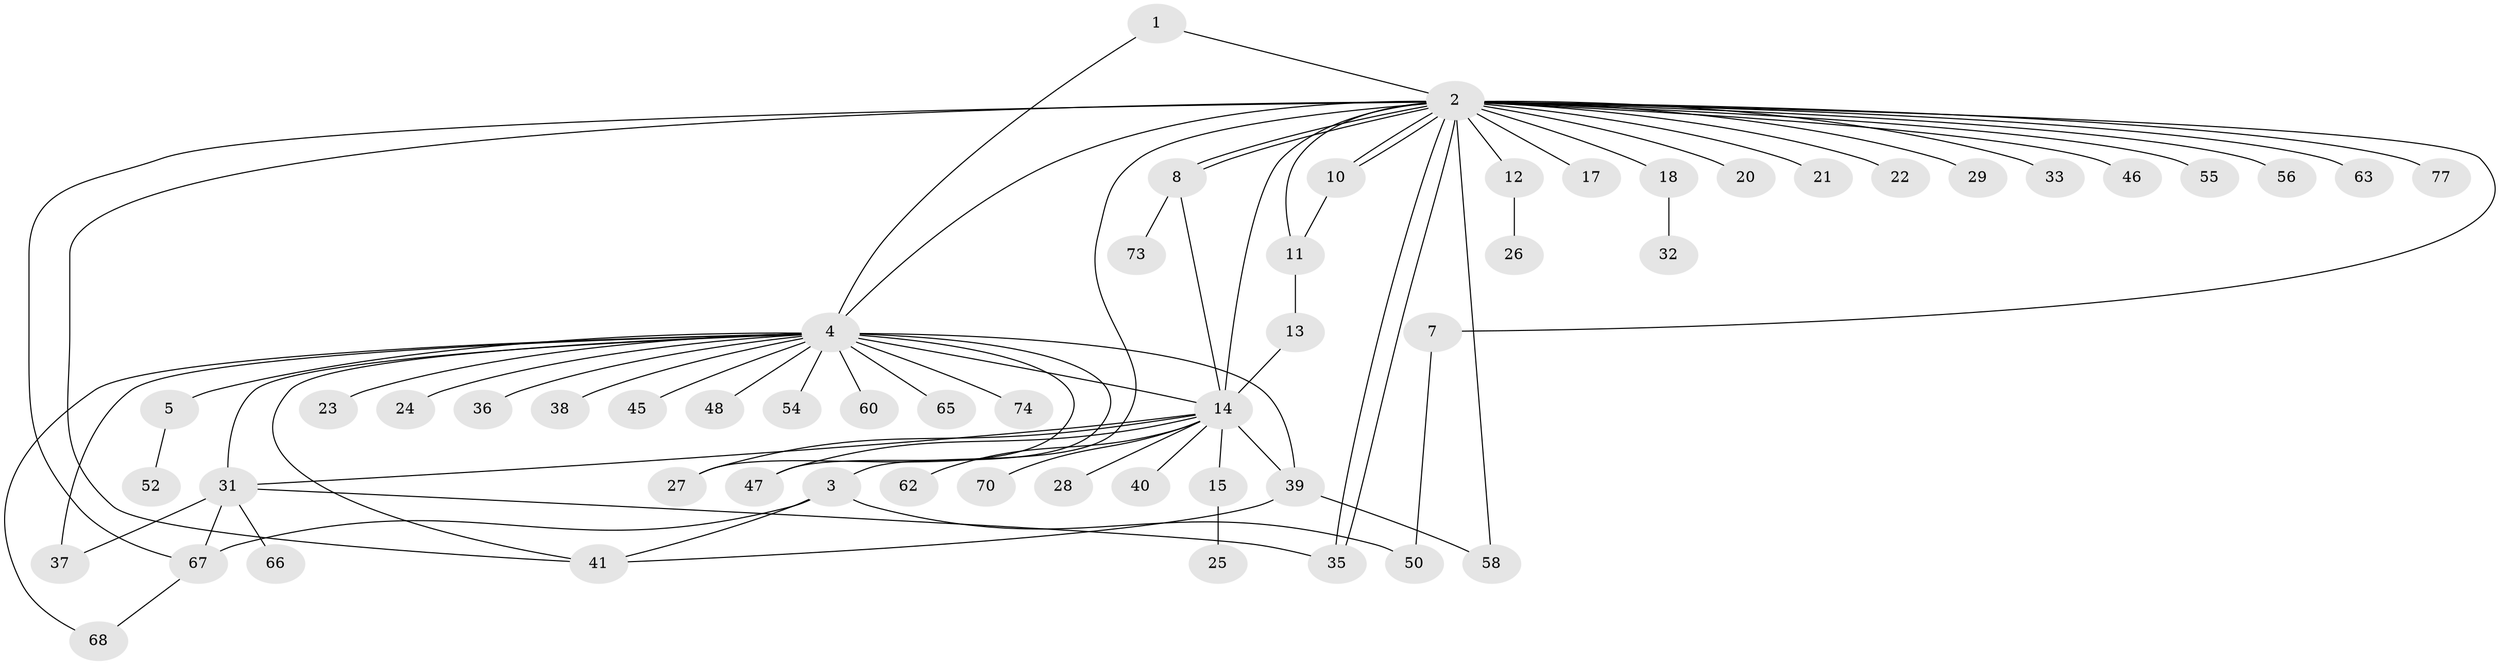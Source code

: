 // Generated by graph-tools (version 1.1) at 2025/23/03/03/25 07:23:49]
// undirected, 56 vertices, 77 edges
graph export_dot {
graph [start="1"]
  node [color=gray90,style=filled];
  1 [super="+9"];
  2 [super="+6"];
  3 [super="+16"];
  4 [super="+19"];
  5;
  7 [super="+49"];
  8 [super="+53"];
  10 [super="+69"];
  11 [super="+61"];
  12;
  13;
  14 [super="+30"];
  15;
  17;
  18 [super="+44"];
  20;
  21;
  22;
  23;
  24;
  25;
  26 [super="+51"];
  27 [super="+43"];
  28;
  29;
  31 [super="+42"];
  32;
  33 [super="+34"];
  35 [super="+57"];
  36;
  37;
  38;
  39 [super="+59"];
  40 [super="+76"];
  41 [super="+64"];
  45;
  46 [super="+71"];
  47;
  48;
  50 [super="+75"];
  52;
  54;
  55;
  56;
  58;
  60;
  62;
  63;
  65;
  66;
  67 [super="+72"];
  68;
  70;
  73;
  74;
  77;
  1 -- 2;
  1 -- 4;
  2 -- 3;
  2 -- 4 [weight=2];
  2 -- 7;
  2 -- 8;
  2 -- 8;
  2 -- 10;
  2 -- 10;
  2 -- 12;
  2 -- 14;
  2 -- 17;
  2 -- 20;
  2 -- 21;
  2 -- 29;
  2 -- 33;
  2 -- 35;
  2 -- 35;
  2 -- 41;
  2 -- 55;
  2 -- 56;
  2 -- 58 [weight=2];
  2 -- 11 [weight=2];
  2 -- 77;
  2 -- 46;
  2 -- 18;
  2 -- 22;
  2 -- 63;
  2 -- 67;
  3 -- 41;
  3 -- 50;
  3 -- 67 [weight=2];
  4 -- 5;
  4 -- 23;
  4 -- 24;
  4 -- 31;
  4 -- 37;
  4 -- 38;
  4 -- 39 [weight=2];
  4 -- 41;
  4 -- 45;
  4 -- 60;
  4 -- 65;
  4 -- 68;
  4 -- 74 [weight=2];
  4 -- 36;
  4 -- 14;
  4 -- 47;
  4 -- 48;
  4 -- 54;
  4 -- 27;
  5 -- 52;
  7 -- 50;
  8 -- 73;
  8 -- 14;
  10 -- 11;
  11 -- 13;
  12 -- 26;
  13 -- 14;
  14 -- 15;
  14 -- 27;
  14 -- 28;
  14 -- 31;
  14 -- 39;
  14 -- 40;
  14 -- 47;
  14 -- 62;
  14 -- 70;
  15 -- 25;
  18 -- 32;
  31 -- 35;
  31 -- 37;
  31 -- 66;
  31 -- 67;
  39 -- 58;
  39 -- 41;
  67 -- 68;
}
